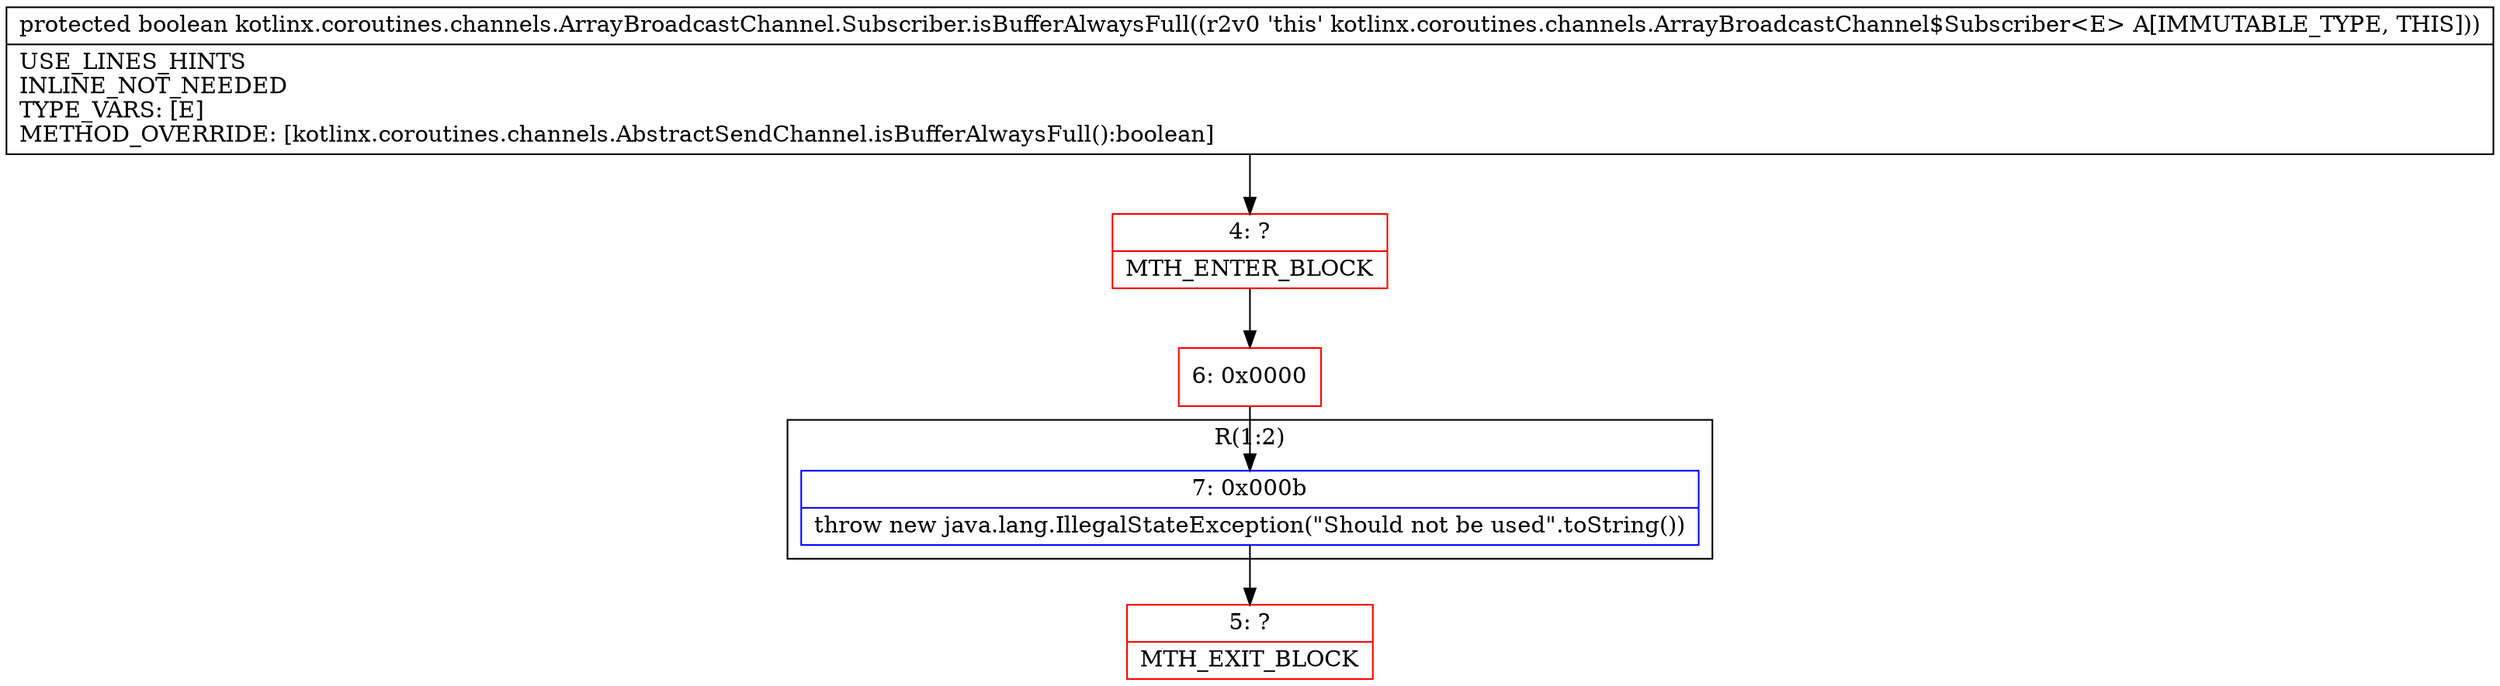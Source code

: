 digraph "CFG forkotlinx.coroutines.channels.ArrayBroadcastChannel.Subscriber.isBufferAlwaysFull()Z" {
subgraph cluster_Region_1919590469 {
label = "R(1:2)";
node [shape=record,color=blue];
Node_7 [shape=record,label="{7\:\ 0x000b|throw new java.lang.IllegalStateException(\"Should not be used\".toString())\l}"];
}
Node_4 [shape=record,color=red,label="{4\:\ ?|MTH_ENTER_BLOCK\l}"];
Node_6 [shape=record,color=red,label="{6\:\ 0x0000}"];
Node_5 [shape=record,color=red,label="{5\:\ ?|MTH_EXIT_BLOCK\l}"];
MethodNode[shape=record,label="{protected boolean kotlinx.coroutines.channels.ArrayBroadcastChannel.Subscriber.isBufferAlwaysFull((r2v0 'this' kotlinx.coroutines.channels.ArrayBroadcastChannel$Subscriber\<E\> A[IMMUTABLE_TYPE, THIS]))  | USE_LINES_HINTS\lINLINE_NOT_NEEDED\lTYPE_VARS: [E]\lMETHOD_OVERRIDE: [kotlinx.coroutines.channels.AbstractSendChannel.isBufferAlwaysFull():boolean]\l}"];
MethodNode -> Node_4;Node_7 -> Node_5;
Node_4 -> Node_6;
Node_6 -> Node_7;
}


